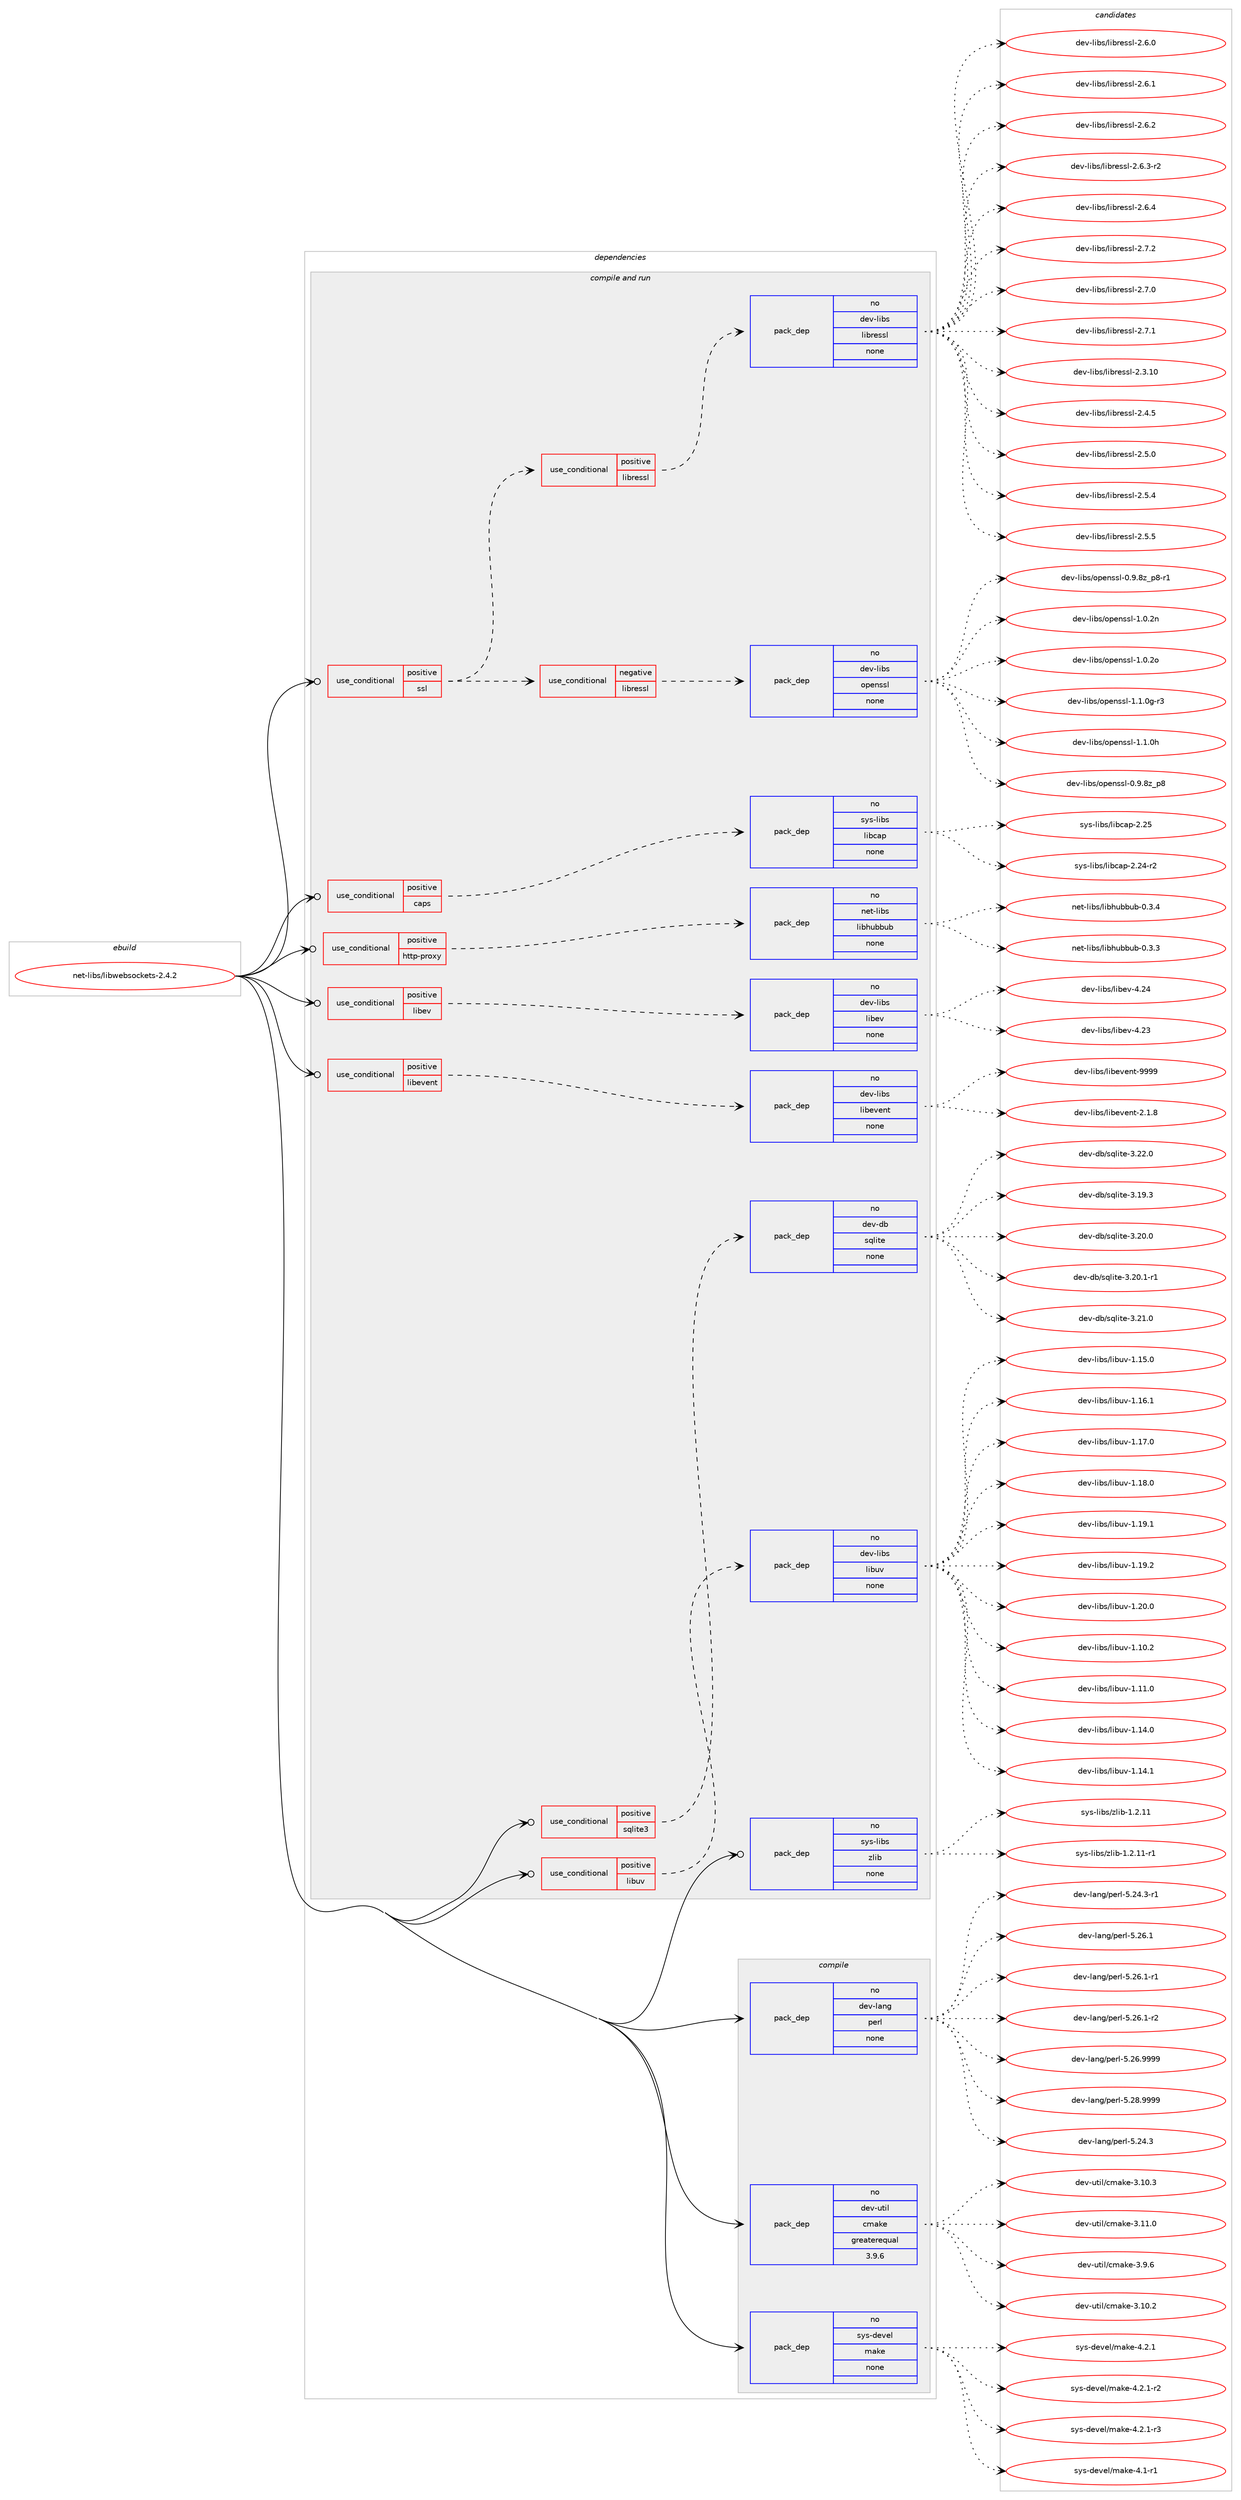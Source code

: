 digraph prolog {

# *************
# Graph options
# *************

newrank=true;
concentrate=true;
compound=true;
graph [rankdir=LR,fontname=Helvetica,fontsize=10,ranksep=1.5];#, ranksep=2.5, nodesep=0.2];
edge  [arrowhead=vee];
node  [fontname=Helvetica,fontsize=10];

# **********
# The ebuild
# **********

subgraph cluster_leftcol {
color=gray;
rank=same;
label=<<i>ebuild</i>>;
id [label="net-libs/libwebsockets-2.4.2", color=red, width=4, href="../net-libs/libwebsockets-2.4.2.svg"];
}

# ****************
# The dependencies
# ****************

subgraph cluster_midcol {
color=gray;
label=<<i>dependencies</i>>;
subgraph cluster_compile {
fillcolor="#eeeeee";
style=filled;
label=<<i>compile</i>>;
subgraph pack577 {
dependency762 [label=<<TABLE BORDER="0" CELLBORDER="1" CELLSPACING="0" CELLPADDING="4" WIDTH="220"><TR><TD ROWSPAN="6" CELLPADDING="30">pack_dep</TD></TR><TR><TD WIDTH="110">no</TD></TR><TR><TD>dev-lang</TD></TR><TR><TD>perl</TD></TR><TR><TD>none</TD></TR><TR><TD></TD></TR></TABLE>>, shape=none, color=blue];
}
id:e -> dependency762:w [weight=20,style="solid",arrowhead="vee"];
subgraph pack578 {
dependency763 [label=<<TABLE BORDER="0" CELLBORDER="1" CELLSPACING="0" CELLPADDING="4" WIDTH="220"><TR><TD ROWSPAN="6" CELLPADDING="30">pack_dep</TD></TR><TR><TD WIDTH="110">no</TD></TR><TR><TD>dev-util</TD></TR><TR><TD>cmake</TD></TR><TR><TD>greaterequal</TD></TR><TR><TD>3.9.6</TD></TR></TABLE>>, shape=none, color=blue];
}
id:e -> dependency763:w [weight=20,style="solid",arrowhead="vee"];
subgraph pack579 {
dependency764 [label=<<TABLE BORDER="0" CELLBORDER="1" CELLSPACING="0" CELLPADDING="4" WIDTH="220"><TR><TD ROWSPAN="6" CELLPADDING="30">pack_dep</TD></TR><TR><TD WIDTH="110">no</TD></TR><TR><TD>sys-devel</TD></TR><TR><TD>make</TD></TR><TR><TD>none</TD></TR><TR><TD></TD></TR></TABLE>>, shape=none, color=blue];
}
id:e -> dependency764:w [weight=20,style="solid",arrowhead="vee"];
}
subgraph cluster_compileandrun {
fillcolor="#eeeeee";
style=filled;
label=<<i>compile and run</i>>;
subgraph cond167 {
dependency765 [label=<<TABLE BORDER="0" CELLBORDER="1" CELLSPACING="0" CELLPADDING="4"><TR><TD ROWSPAN="3" CELLPADDING="10">use_conditional</TD></TR><TR><TD>positive</TD></TR><TR><TD>caps</TD></TR></TABLE>>, shape=none, color=red];
subgraph pack580 {
dependency766 [label=<<TABLE BORDER="0" CELLBORDER="1" CELLSPACING="0" CELLPADDING="4" WIDTH="220"><TR><TD ROWSPAN="6" CELLPADDING="30">pack_dep</TD></TR><TR><TD WIDTH="110">no</TD></TR><TR><TD>sys-libs</TD></TR><TR><TD>libcap</TD></TR><TR><TD>none</TD></TR><TR><TD></TD></TR></TABLE>>, shape=none, color=blue];
}
dependency765:e -> dependency766:w [weight=20,style="dashed",arrowhead="vee"];
}
id:e -> dependency765:w [weight=20,style="solid",arrowhead="odotvee"];
subgraph cond168 {
dependency767 [label=<<TABLE BORDER="0" CELLBORDER="1" CELLSPACING="0" CELLPADDING="4"><TR><TD ROWSPAN="3" CELLPADDING="10">use_conditional</TD></TR><TR><TD>positive</TD></TR><TR><TD>http-proxy</TD></TR></TABLE>>, shape=none, color=red];
subgraph pack581 {
dependency768 [label=<<TABLE BORDER="0" CELLBORDER="1" CELLSPACING="0" CELLPADDING="4" WIDTH="220"><TR><TD ROWSPAN="6" CELLPADDING="30">pack_dep</TD></TR><TR><TD WIDTH="110">no</TD></TR><TR><TD>net-libs</TD></TR><TR><TD>libhubbub</TD></TR><TR><TD>none</TD></TR><TR><TD></TD></TR></TABLE>>, shape=none, color=blue];
}
dependency767:e -> dependency768:w [weight=20,style="dashed",arrowhead="vee"];
}
id:e -> dependency767:w [weight=20,style="solid",arrowhead="odotvee"];
subgraph cond169 {
dependency769 [label=<<TABLE BORDER="0" CELLBORDER="1" CELLSPACING="0" CELLPADDING="4"><TR><TD ROWSPAN="3" CELLPADDING="10">use_conditional</TD></TR><TR><TD>positive</TD></TR><TR><TD>libev</TD></TR></TABLE>>, shape=none, color=red];
subgraph pack582 {
dependency770 [label=<<TABLE BORDER="0" CELLBORDER="1" CELLSPACING="0" CELLPADDING="4" WIDTH="220"><TR><TD ROWSPAN="6" CELLPADDING="30">pack_dep</TD></TR><TR><TD WIDTH="110">no</TD></TR><TR><TD>dev-libs</TD></TR><TR><TD>libev</TD></TR><TR><TD>none</TD></TR><TR><TD></TD></TR></TABLE>>, shape=none, color=blue];
}
dependency769:e -> dependency770:w [weight=20,style="dashed",arrowhead="vee"];
}
id:e -> dependency769:w [weight=20,style="solid",arrowhead="odotvee"];
subgraph cond170 {
dependency771 [label=<<TABLE BORDER="0" CELLBORDER="1" CELLSPACING="0" CELLPADDING="4"><TR><TD ROWSPAN="3" CELLPADDING="10">use_conditional</TD></TR><TR><TD>positive</TD></TR><TR><TD>libevent</TD></TR></TABLE>>, shape=none, color=red];
subgraph pack583 {
dependency772 [label=<<TABLE BORDER="0" CELLBORDER="1" CELLSPACING="0" CELLPADDING="4" WIDTH="220"><TR><TD ROWSPAN="6" CELLPADDING="30">pack_dep</TD></TR><TR><TD WIDTH="110">no</TD></TR><TR><TD>dev-libs</TD></TR><TR><TD>libevent</TD></TR><TR><TD>none</TD></TR><TR><TD></TD></TR></TABLE>>, shape=none, color=blue];
}
dependency771:e -> dependency772:w [weight=20,style="dashed",arrowhead="vee"];
}
id:e -> dependency771:w [weight=20,style="solid",arrowhead="odotvee"];
subgraph cond171 {
dependency773 [label=<<TABLE BORDER="0" CELLBORDER="1" CELLSPACING="0" CELLPADDING="4"><TR><TD ROWSPAN="3" CELLPADDING="10">use_conditional</TD></TR><TR><TD>positive</TD></TR><TR><TD>libuv</TD></TR></TABLE>>, shape=none, color=red];
subgraph pack584 {
dependency774 [label=<<TABLE BORDER="0" CELLBORDER="1" CELLSPACING="0" CELLPADDING="4" WIDTH="220"><TR><TD ROWSPAN="6" CELLPADDING="30">pack_dep</TD></TR><TR><TD WIDTH="110">no</TD></TR><TR><TD>dev-libs</TD></TR><TR><TD>libuv</TD></TR><TR><TD>none</TD></TR><TR><TD></TD></TR></TABLE>>, shape=none, color=blue];
}
dependency773:e -> dependency774:w [weight=20,style="dashed",arrowhead="vee"];
}
id:e -> dependency773:w [weight=20,style="solid",arrowhead="odotvee"];
subgraph cond172 {
dependency775 [label=<<TABLE BORDER="0" CELLBORDER="1" CELLSPACING="0" CELLPADDING="4"><TR><TD ROWSPAN="3" CELLPADDING="10">use_conditional</TD></TR><TR><TD>positive</TD></TR><TR><TD>sqlite3</TD></TR></TABLE>>, shape=none, color=red];
subgraph pack585 {
dependency776 [label=<<TABLE BORDER="0" CELLBORDER="1" CELLSPACING="0" CELLPADDING="4" WIDTH="220"><TR><TD ROWSPAN="6" CELLPADDING="30">pack_dep</TD></TR><TR><TD WIDTH="110">no</TD></TR><TR><TD>dev-db</TD></TR><TR><TD>sqlite</TD></TR><TR><TD>none</TD></TR><TR><TD></TD></TR></TABLE>>, shape=none, color=blue];
}
dependency775:e -> dependency776:w [weight=20,style="dashed",arrowhead="vee"];
}
id:e -> dependency775:w [weight=20,style="solid",arrowhead="odotvee"];
subgraph cond173 {
dependency777 [label=<<TABLE BORDER="0" CELLBORDER="1" CELLSPACING="0" CELLPADDING="4"><TR><TD ROWSPAN="3" CELLPADDING="10">use_conditional</TD></TR><TR><TD>positive</TD></TR><TR><TD>ssl</TD></TR></TABLE>>, shape=none, color=red];
subgraph cond174 {
dependency778 [label=<<TABLE BORDER="0" CELLBORDER="1" CELLSPACING="0" CELLPADDING="4"><TR><TD ROWSPAN="3" CELLPADDING="10">use_conditional</TD></TR><TR><TD>negative</TD></TR><TR><TD>libressl</TD></TR></TABLE>>, shape=none, color=red];
subgraph pack586 {
dependency779 [label=<<TABLE BORDER="0" CELLBORDER="1" CELLSPACING="0" CELLPADDING="4" WIDTH="220"><TR><TD ROWSPAN="6" CELLPADDING="30">pack_dep</TD></TR><TR><TD WIDTH="110">no</TD></TR><TR><TD>dev-libs</TD></TR><TR><TD>openssl</TD></TR><TR><TD>none</TD></TR><TR><TD></TD></TR></TABLE>>, shape=none, color=blue];
}
dependency778:e -> dependency779:w [weight=20,style="dashed",arrowhead="vee"];
}
dependency777:e -> dependency778:w [weight=20,style="dashed",arrowhead="vee"];
subgraph cond175 {
dependency780 [label=<<TABLE BORDER="0" CELLBORDER="1" CELLSPACING="0" CELLPADDING="4"><TR><TD ROWSPAN="3" CELLPADDING="10">use_conditional</TD></TR><TR><TD>positive</TD></TR><TR><TD>libressl</TD></TR></TABLE>>, shape=none, color=red];
subgraph pack587 {
dependency781 [label=<<TABLE BORDER="0" CELLBORDER="1" CELLSPACING="0" CELLPADDING="4" WIDTH="220"><TR><TD ROWSPAN="6" CELLPADDING="30">pack_dep</TD></TR><TR><TD WIDTH="110">no</TD></TR><TR><TD>dev-libs</TD></TR><TR><TD>libressl</TD></TR><TR><TD>none</TD></TR><TR><TD></TD></TR></TABLE>>, shape=none, color=blue];
}
dependency780:e -> dependency781:w [weight=20,style="dashed",arrowhead="vee"];
}
dependency777:e -> dependency780:w [weight=20,style="dashed",arrowhead="vee"];
}
id:e -> dependency777:w [weight=20,style="solid",arrowhead="odotvee"];
subgraph pack588 {
dependency782 [label=<<TABLE BORDER="0" CELLBORDER="1" CELLSPACING="0" CELLPADDING="4" WIDTH="220"><TR><TD ROWSPAN="6" CELLPADDING="30">pack_dep</TD></TR><TR><TD WIDTH="110">no</TD></TR><TR><TD>sys-libs</TD></TR><TR><TD>zlib</TD></TR><TR><TD>none</TD></TR><TR><TD></TD></TR></TABLE>>, shape=none, color=blue];
}
id:e -> dependency782:w [weight=20,style="solid",arrowhead="odotvee"];
}
subgraph cluster_run {
fillcolor="#eeeeee";
style=filled;
label=<<i>run</i>>;
}
}

# **************
# The candidates
# **************

subgraph cluster_choices {
rank=same;
color=gray;
label=<<i>candidates</i>>;

subgraph choice577 {
color=black;
nodesep=1;
choice10010111845108971101034711210111410845534650524651 [label="dev-lang/perl-5.24.3", color=red, width=4,href="../dev-lang/perl-5.24.3.svg"];
choice100101118451089711010347112101114108455346505246514511449 [label="dev-lang/perl-5.24.3-r1", color=red, width=4,href="../dev-lang/perl-5.24.3-r1.svg"];
choice10010111845108971101034711210111410845534650544649 [label="dev-lang/perl-5.26.1", color=red, width=4,href="../dev-lang/perl-5.26.1.svg"];
choice100101118451089711010347112101114108455346505446494511449 [label="dev-lang/perl-5.26.1-r1", color=red, width=4,href="../dev-lang/perl-5.26.1-r1.svg"];
choice100101118451089711010347112101114108455346505446494511450 [label="dev-lang/perl-5.26.1-r2", color=red, width=4,href="../dev-lang/perl-5.26.1-r2.svg"];
choice10010111845108971101034711210111410845534650544657575757 [label="dev-lang/perl-5.26.9999", color=red, width=4,href="../dev-lang/perl-5.26.9999.svg"];
choice10010111845108971101034711210111410845534650564657575757 [label="dev-lang/perl-5.28.9999", color=red, width=4,href="../dev-lang/perl-5.28.9999.svg"];
dependency762:e -> choice10010111845108971101034711210111410845534650524651:w [style=dotted,weight="100"];
dependency762:e -> choice100101118451089711010347112101114108455346505246514511449:w [style=dotted,weight="100"];
dependency762:e -> choice10010111845108971101034711210111410845534650544649:w [style=dotted,weight="100"];
dependency762:e -> choice100101118451089711010347112101114108455346505446494511449:w [style=dotted,weight="100"];
dependency762:e -> choice100101118451089711010347112101114108455346505446494511450:w [style=dotted,weight="100"];
dependency762:e -> choice10010111845108971101034711210111410845534650544657575757:w [style=dotted,weight="100"];
dependency762:e -> choice10010111845108971101034711210111410845534650564657575757:w [style=dotted,weight="100"];
}
subgraph choice578 {
color=black;
nodesep=1;
choice1001011184511711610510847991099710710145514649484650 [label="dev-util/cmake-3.10.2", color=red, width=4,href="../dev-util/cmake-3.10.2.svg"];
choice1001011184511711610510847991099710710145514649484651 [label="dev-util/cmake-3.10.3", color=red, width=4,href="../dev-util/cmake-3.10.3.svg"];
choice1001011184511711610510847991099710710145514649494648 [label="dev-util/cmake-3.11.0", color=red, width=4,href="../dev-util/cmake-3.11.0.svg"];
choice10010111845117116105108479910997107101455146574654 [label="dev-util/cmake-3.9.6", color=red, width=4,href="../dev-util/cmake-3.9.6.svg"];
dependency763:e -> choice1001011184511711610510847991099710710145514649484650:w [style=dotted,weight="100"];
dependency763:e -> choice1001011184511711610510847991099710710145514649484651:w [style=dotted,weight="100"];
dependency763:e -> choice1001011184511711610510847991099710710145514649494648:w [style=dotted,weight="100"];
dependency763:e -> choice10010111845117116105108479910997107101455146574654:w [style=dotted,weight="100"];
}
subgraph choice579 {
color=black;
nodesep=1;
choice115121115451001011181011084710997107101455246494511449 [label="sys-devel/make-4.1-r1", color=red, width=4,href="../sys-devel/make-4.1-r1.svg"];
choice115121115451001011181011084710997107101455246504649 [label="sys-devel/make-4.2.1", color=red, width=4,href="../sys-devel/make-4.2.1.svg"];
choice1151211154510010111810110847109971071014552465046494511450 [label="sys-devel/make-4.2.1-r2", color=red, width=4,href="../sys-devel/make-4.2.1-r2.svg"];
choice1151211154510010111810110847109971071014552465046494511451 [label="sys-devel/make-4.2.1-r3", color=red, width=4,href="../sys-devel/make-4.2.1-r3.svg"];
dependency764:e -> choice115121115451001011181011084710997107101455246494511449:w [style=dotted,weight="100"];
dependency764:e -> choice115121115451001011181011084710997107101455246504649:w [style=dotted,weight="100"];
dependency764:e -> choice1151211154510010111810110847109971071014552465046494511450:w [style=dotted,weight="100"];
dependency764:e -> choice1151211154510010111810110847109971071014552465046494511451:w [style=dotted,weight="100"];
}
subgraph choice580 {
color=black;
nodesep=1;
choice11512111545108105981154710810598999711245504650524511450 [label="sys-libs/libcap-2.24-r2", color=red, width=4,href="../sys-libs/libcap-2.24-r2.svg"];
choice1151211154510810598115471081059899971124550465053 [label="sys-libs/libcap-2.25", color=red, width=4,href="../sys-libs/libcap-2.25.svg"];
dependency766:e -> choice11512111545108105981154710810598999711245504650524511450:w [style=dotted,weight="100"];
dependency766:e -> choice1151211154510810598115471081059899971124550465053:w [style=dotted,weight="100"];
}
subgraph choice581 {
color=black;
nodesep=1;
choice11010111645108105981154710810598104117989811798454846514651 [label="net-libs/libhubbub-0.3.3", color=red, width=4,href="../net-libs/libhubbub-0.3.3.svg"];
choice11010111645108105981154710810598104117989811798454846514652 [label="net-libs/libhubbub-0.3.4", color=red, width=4,href="../net-libs/libhubbub-0.3.4.svg"];
dependency768:e -> choice11010111645108105981154710810598104117989811798454846514651:w [style=dotted,weight="100"];
dependency768:e -> choice11010111645108105981154710810598104117989811798454846514652:w [style=dotted,weight="100"];
}
subgraph choice582 {
color=black;
nodesep=1;
choice100101118451081059811547108105981011184552465051 [label="dev-libs/libev-4.23", color=red, width=4,href="../dev-libs/libev-4.23.svg"];
choice100101118451081059811547108105981011184552465052 [label="dev-libs/libev-4.24", color=red, width=4,href="../dev-libs/libev-4.24.svg"];
dependency770:e -> choice100101118451081059811547108105981011184552465051:w [style=dotted,weight="100"];
dependency770:e -> choice100101118451081059811547108105981011184552465052:w [style=dotted,weight="100"];
}
subgraph choice583 {
color=black;
nodesep=1;
choice10010111845108105981154710810598101118101110116455046494656 [label="dev-libs/libevent-2.1.8", color=red, width=4,href="../dev-libs/libevent-2.1.8.svg"];
choice100101118451081059811547108105981011181011101164557575757 [label="dev-libs/libevent-9999", color=red, width=4,href="../dev-libs/libevent-9999.svg"];
dependency772:e -> choice10010111845108105981154710810598101118101110116455046494656:w [style=dotted,weight="100"];
dependency772:e -> choice100101118451081059811547108105981011181011101164557575757:w [style=dotted,weight="100"];
}
subgraph choice584 {
color=black;
nodesep=1;
choice1001011184510810598115471081059811711845494649484650 [label="dev-libs/libuv-1.10.2", color=red, width=4,href="../dev-libs/libuv-1.10.2.svg"];
choice1001011184510810598115471081059811711845494649494648 [label="dev-libs/libuv-1.11.0", color=red, width=4,href="../dev-libs/libuv-1.11.0.svg"];
choice1001011184510810598115471081059811711845494649524648 [label="dev-libs/libuv-1.14.0", color=red, width=4,href="../dev-libs/libuv-1.14.0.svg"];
choice1001011184510810598115471081059811711845494649524649 [label="dev-libs/libuv-1.14.1", color=red, width=4,href="../dev-libs/libuv-1.14.1.svg"];
choice1001011184510810598115471081059811711845494649534648 [label="dev-libs/libuv-1.15.0", color=red, width=4,href="../dev-libs/libuv-1.15.0.svg"];
choice1001011184510810598115471081059811711845494649544649 [label="dev-libs/libuv-1.16.1", color=red, width=4,href="../dev-libs/libuv-1.16.1.svg"];
choice1001011184510810598115471081059811711845494649554648 [label="dev-libs/libuv-1.17.0", color=red, width=4,href="../dev-libs/libuv-1.17.0.svg"];
choice1001011184510810598115471081059811711845494649564648 [label="dev-libs/libuv-1.18.0", color=red, width=4,href="../dev-libs/libuv-1.18.0.svg"];
choice1001011184510810598115471081059811711845494649574649 [label="dev-libs/libuv-1.19.1", color=red, width=4,href="../dev-libs/libuv-1.19.1.svg"];
choice1001011184510810598115471081059811711845494649574650 [label="dev-libs/libuv-1.19.2", color=red, width=4,href="../dev-libs/libuv-1.19.2.svg"];
choice1001011184510810598115471081059811711845494650484648 [label="dev-libs/libuv-1.20.0", color=red, width=4,href="../dev-libs/libuv-1.20.0.svg"];
dependency774:e -> choice1001011184510810598115471081059811711845494649484650:w [style=dotted,weight="100"];
dependency774:e -> choice1001011184510810598115471081059811711845494649494648:w [style=dotted,weight="100"];
dependency774:e -> choice1001011184510810598115471081059811711845494649524648:w [style=dotted,weight="100"];
dependency774:e -> choice1001011184510810598115471081059811711845494649524649:w [style=dotted,weight="100"];
dependency774:e -> choice1001011184510810598115471081059811711845494649534648:w [style=dotted,weight="100"];
dependency774:e -> choice1001011184510810598115471081059811711845494649544649:w [style=dotted,weight="100"];
dependency774:e -> choice1001011184510810598115471081059811711845494649554648:w [style=dotted,weight="100"];
dependency774:e -> choice1001011184510810598115471081059811711845494649564648:w [style=dotted,weight="100"];
dependency774:e -> choice1001011184510810598115471081059811711845494649574649:w [style=dotted,weight="100"];
dependency774:e -> choice1001011184510810598115471081059811711845494649574650:w [style=dotted,weight="100"];
dependency774:e -> choice1001011184510810598115471081059811711845494650484648:w [style=dotted,weight="100"];
}
subgraph choice585 {
color=black;
nodesep=1;
choice10010111845100984711511310810511610145514649574651 [label="dev-db/sqlite-3.19.3", color=red, width=4,href="../dev-db/sqlite-3.19.3.svg"];
choice10010111845100984711511310810511610145514650484648 [label="dev-db/sqlite-3.20.0", color=red, width=4,href="../dev-db/sqlite-3.20.0.svg"];
choice100101118451009847115113108105116101455146504846494511449 [label="dev-db/sqlite-3.20.1-r1", color=red, width=4,href="../dev-db/sqlite-3.20.1-r1.svg"];
choice10010111845100984711511310810511610145514650494648 [label="dev-db/sqlite-3.21.0", color=red, width=4,href="../dev-db/sqlite-3.21.0.svg"];
choice10010111845100984711511310810511610145514650504648 [label="dev-db/sqlite-3.22.0", color=red, width=4,href="../dev-db/sqlite-3.22.0.svg"];
dependency776:e -> choice10010111845100984711511310810511610145514649574651:w [style=dotted,weight="100"];
dependency776:e -> choice10010111845100984711511310810511610145514650484648:w [style=dotted,weight="100"];
dependency776:e -> choice100101118451009847115113108105116101455146504846494511449:w [style=dotted,weight="100"];
dependency776:e -> choice10010111845100984711511310810511610145514650494648:w [style=dotted,weight="100"];
dependency776:e -> choice10010111845100984711511310810511610145514650504648:w [style=dotted,weight="100"];
}
subgraph choice586 {
color=black;
nodesep=1;
choice1001011184510810598115471111121011101151151084548465746561229511256 [label="dev-libs/openssl-0.9.8z_p8", color=red, width=4,href="../dev-libs/openssl-0.9.8z_p8.svg"];
choice10010111845108105981154711111210111011511510845484657465612295112564511449 [label="dev-libs/openssl-0.9.8z_p8-r1", color=red, width=4,href="../dev-libs/openssl-0.9.8z_p8-r1.svg"];
choice100101118451081059811547111112101110115115108454946484650110 [label="dev-libs/openssl-1.0.2n", color=red, width=4,href="../dev-libs/openssl-1.0.2n.svg"];
choice100101118451081059811547111112101110115115108454946484650111 [label="dev-libs/openssl-1.0.2o", color=red, width=4,href="../dev-libs/openssl-1.0.2o.svg"];
choice1001011184510810598115471111121011101151151084549464946481034511451 [label="dev-libs/openssl-1.1.0g-r3", color=red, width=4,href="../dev-libs/openssl-1.1.0g-r3.svg"];
choice100101118451081059811547111112101110115115108454946494648104 [label="dev-libs/openssl-1.1.0h", color=red, width=4,href="../dev-libs/openssl-1.1.0h.svg"];
dependency779:e -> choice1001011184510810598115471111121011101151151084548465746561229511256:w [style=dotted,weight="100"];
dependency779:e -> choice10010111845108105981154711111210111011511510845484657465612295112564511449:w [style=dotted,weight="100"];
dependency779:e -> choice100101118451081059811547111112101110115115108454946484650110:w [style=dotted,weight="100"];
dependency779:e -> choice100101118451081059811547111112101110115115108454946484650111:w [style=dotted,weight="100"];
dependency779:e -> choice1001011184510810598115471111121011101151151084549464946481034511451:w [style=dotted,weight="100"];
dependency779:e -> choice100101118451081059811547111112101110115115108454946494648104:w [style=dotted,weight="100"];
}
subgraph choice587 {
color=black;
nodesep=1;
choice10010111845108105981154710810598114101115115108455046554648 [label="dev-libs/libressl-2.7.0", color=red, width=4,href="../dev-libs/libressl-2.7.0.svg"];
choice10010111845108105981154710810598114101115115108455046554649 [label="dev-libs/libressl-2.7.1", color=red, width=4,href="../dev-libs/libressl-2.7.1.svg"];
choice1001011184510810598115471081059811410111511510845504651464948 [label="dev-libs/libressl-2.3.10", color=red, width=4,href="../dev-libs/libressl-2.3.10.svg"];
choice10010111845108105981154710810598114101115115108455046524653 [label="dev-libs/libressl-2.4.5", color=red, width=4,href="../dev-libs/libressl-2.4.5.svg"];
choice10010111845108105981154710810598114101115115108455046534648 [label="dev-libs/libressl-2.5.0", color=red, width=4,href="../dev-libs/libressl-2.5.0.svg"];
choice10010111845108105981154710810598114101115115108455046534652 [label="dev-libs/libressl-2.5.4", color=red, width=4,href="../dev-libs/libressl-2.5.4.svg"];
choice10010111845108105981154710810598114101115115108455046534653 [label="dev-libs/libressl-2.5.5", color=red, width=4,href="../dev-libs/libressl-2.5.5.svg"];
choice10010111845108105981154710810598114101115115108455046544648 [label="dev-libs/libressl-2.6.0", color=red, width=4,href="../dev-libs/libressl-2.6.0.svg"];
choice10010111845108105981154710810598114101115115108455046544649 [label="dev-libs/libressl-2.6.1", color=red, width=4,href="../dev-libs/libressl-2.6.1.svg"];
choice10010111845108105981154710810598114101115115108455046544650 [label="dev-libs/libressl-2.6.2", color=red, width=4,href="../dev-libs/libressl-2.6.2.svg"];
choice100101118451081059811547108105981141011151151084550465446514511450 [label="dev-libs/libressl-2.6.3-r2", color=red, width=4,href="../dev-libs/libressl-2.6.3-r2.svg"];
choice10010111845108105981154710810598114101115115108455046544652 [label="dev-libs/libressl-2.6.4", color=red, width=4,href="../dev-libs/libressl-2.6.4.svg"];
choice10010111845108105981154710810598114101115115108455046554650 [label="dev-libs/libressl-2.7.2", color=red, width=4,href="../dev-libs/libressl-2.7.2.svg"];
dependency781:e -> choice10010111845108105981154710810598114101115115108455046554648:w [style=dotted,weight="100"];
dependency781:e -> choice10010111845108105981154710810598114101115115108455046554649:w [style=dotted,weight="100"];
dependency781:e -> choice1001011184510810598115471081059811410111511510845504651464948:w [style=dotted,weight="100"];
dependency781:e -> choice10010111845108105981154710810598114101115115108455046524653:w [style=dotted,weight="100"];
dependency781:e -> choice10010111845108105981154710810598114101115115108455046534648:w [style=dotted,weight="100"];
dependency781:e -> choice10010111845108105981154710810598114101115115108455046534652:w [style=dotted,weight="100"];
dependency781:e -> choice10010111845108105981154710810598114101115115108455046534653:w [style=dotted,weight="100"];
dependency781:e -> choice10010111845108105981154710810598114101115115108455046544648:w [style=dotted,weight="100"];
dependency781:e -> choice10010111845108105981154710810598114101115115108455046544649:w [style=dotted,weight="100"];
dependency781:e -> choice10010111845108105981154710810598114101115115108455046544650:w [style=dotted,weight="100"];
dependency781:e -> choice100101118451081059811547108105981141011151151084550465446514511450:w [style=dotted,weight="100"];
dependency781:e -> choice10010111845108105981154710810598114101115115108455046544652:w [style=dotted,weight="100"];
dependency781:e -> choice10010111845108105981154710810598114101115115108455046554650:w [style=dotted,weight="100"];
}
subgraph choice588 {
color=black;
nodesep=1;
choice1151211154510810598115471221081059845494650464949 [label="sys-libs/zlib-1.2.11", color=red, width=4,href="../sys-libs/zlib-1.2.11.svg"];
choice11512111545108105981154712210810598454946504649494511449 [label="sys-libs/zlib-1.2.11-r1", color=red, width=4,href="../sys-libs/zlib-1.2.11-r1.svg"];
dependency782:e -> choice1151211154510810598115471221081059845494650464949:w [style=dotted,weight="100"];
dependency782:e -> choice11512111545108105981154712210810598454946504649494511449:w [style=dotted,weight="100"];
}
}

}
